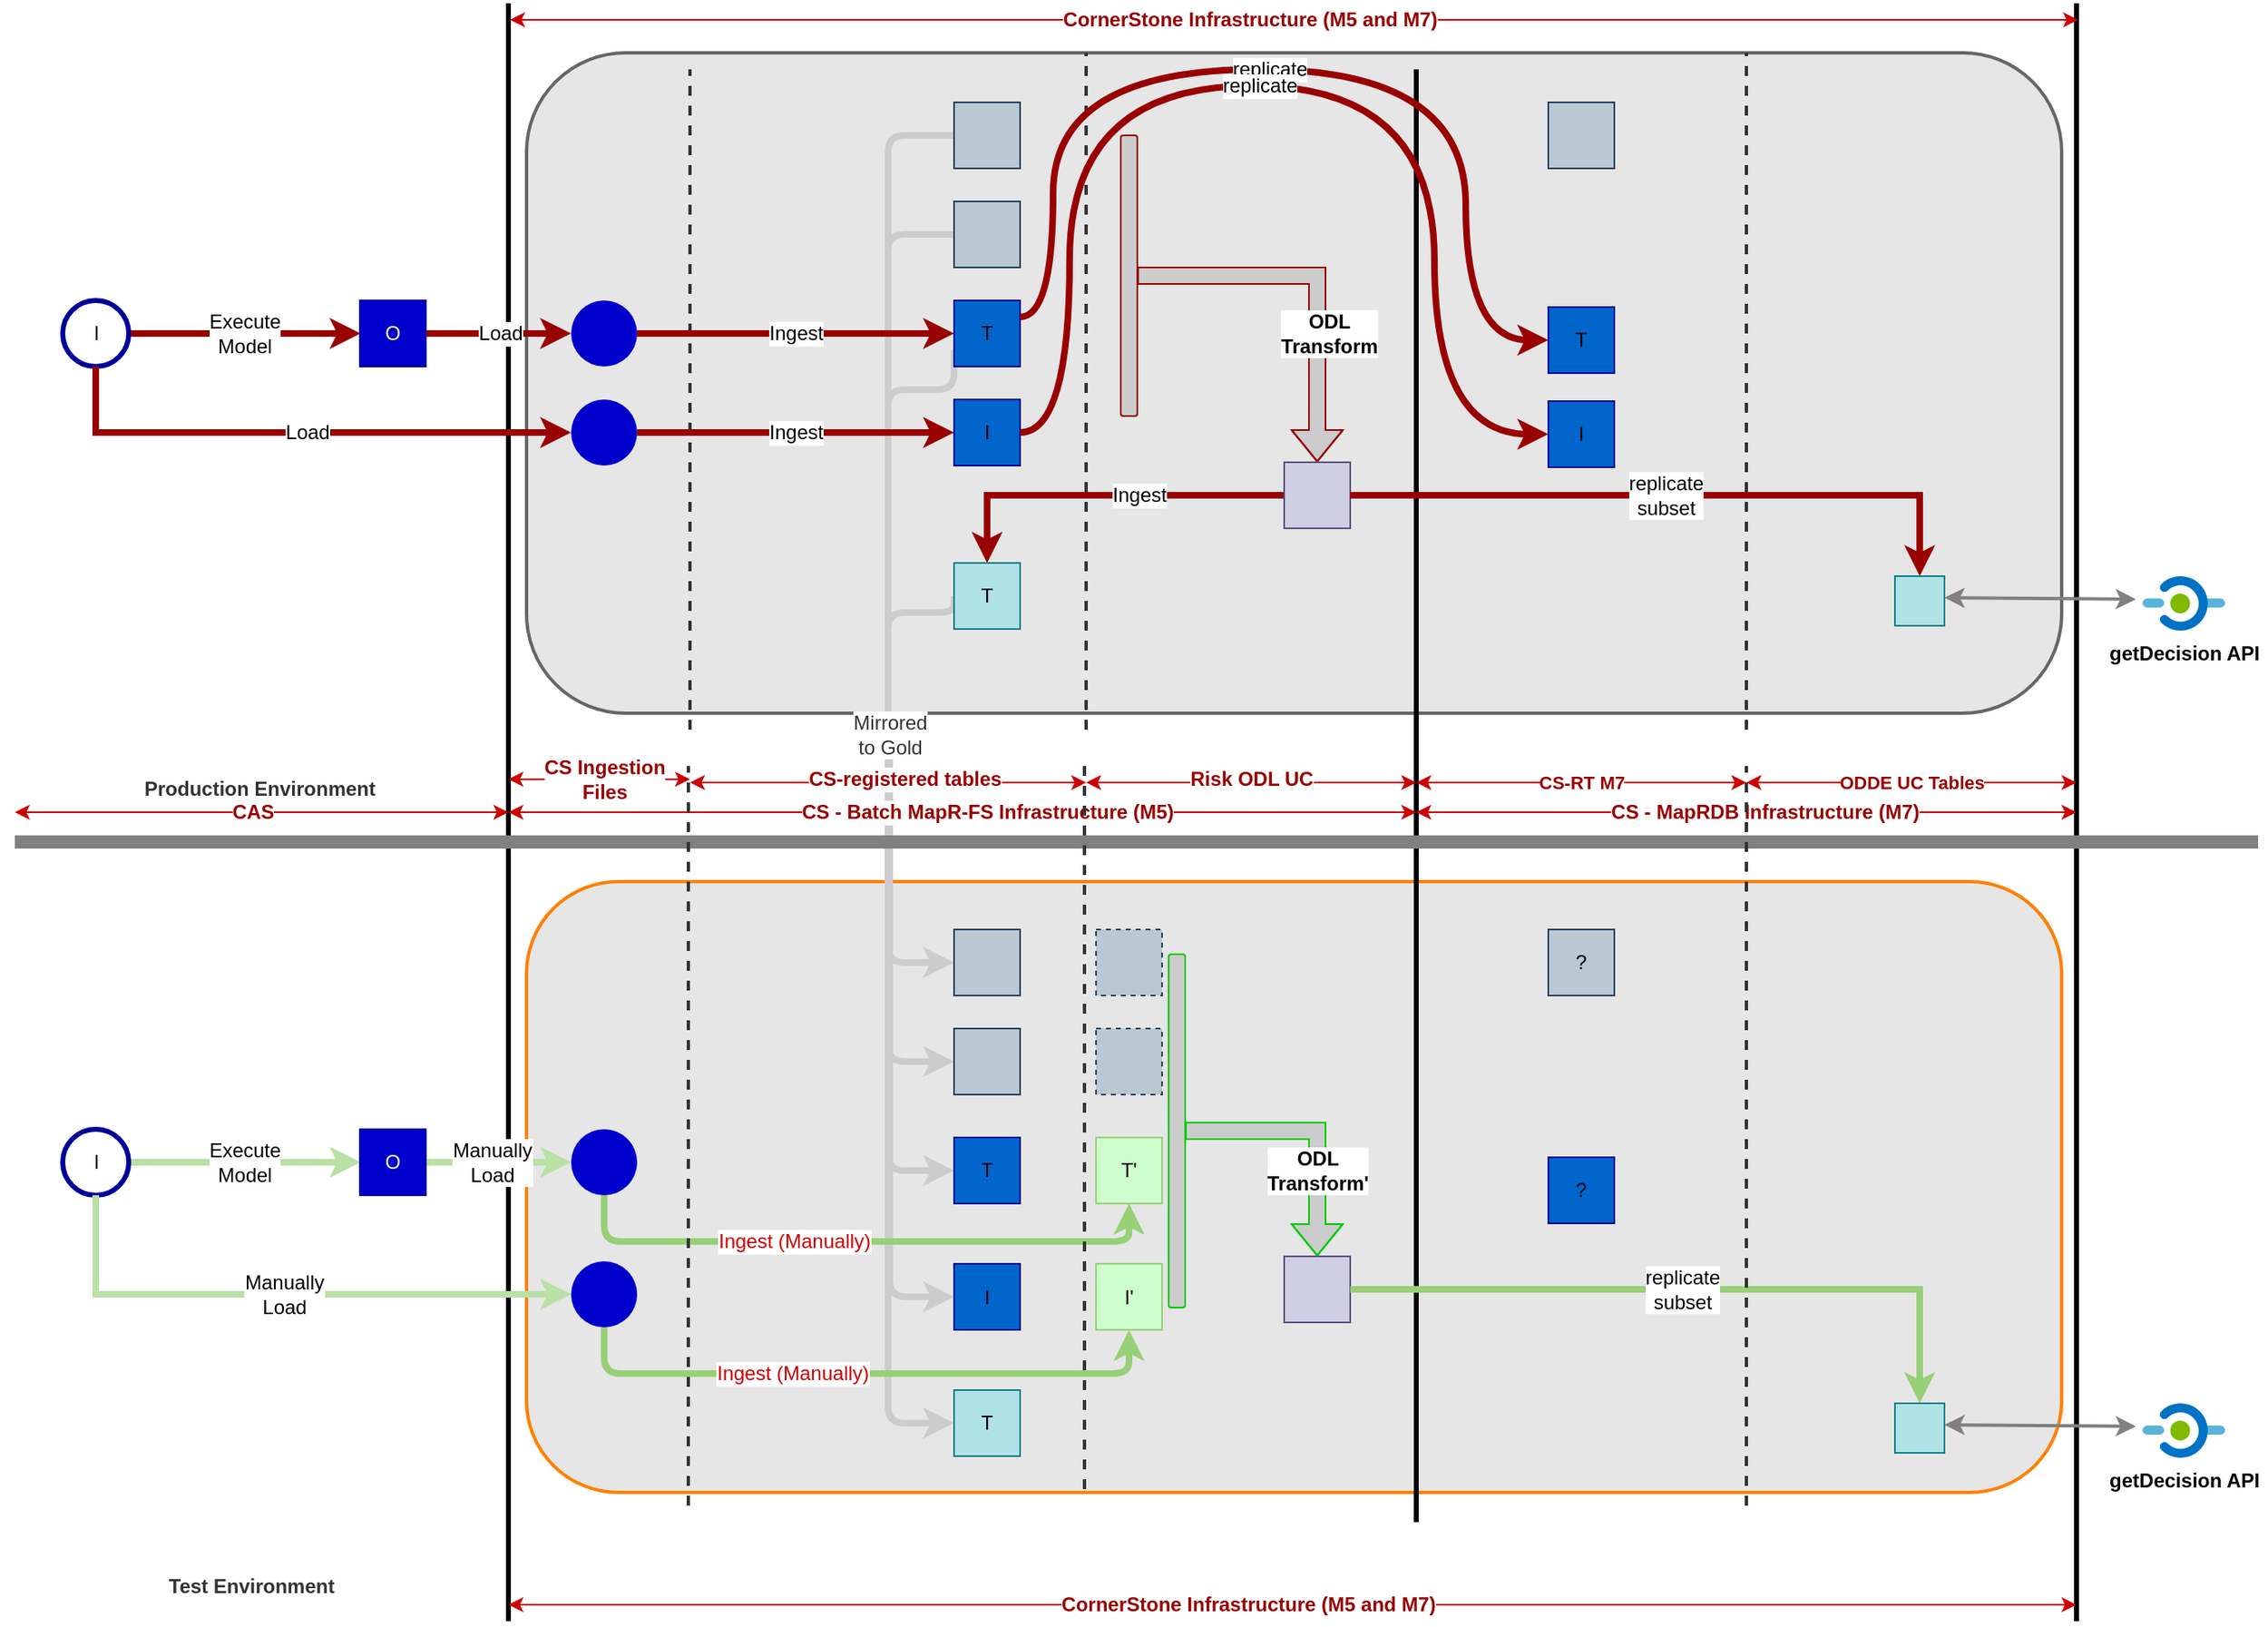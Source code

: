 <mxfile version="11.1.4" type="github"><diagram id="GnErqqCIOYH3qwhbl7jE" name="Page-1"><mxGraphModel dx="2996" dy="1037" grid="1" gridSize="10" guides="1" tooltips="1" connect="1" arrows="1" fold="1" page="1" pageScale="1" pageWidth="850" pageHeight="1100" math="0" shadow="0"><root><mxCell id="0"/><mxCell id="1" parent="0"/><mxCell id="z-_e-fj1xCO9qGCg15mX-2" value="" style="rounded=1;whiteSpace=wrap;html=1;strokeColor=#FF8000;fillColor=#E6E6E6;strokeWidth=2;" parent="1" vertex="1"><mxGeometry x="-370" y="552" width="930" height="370" as="geometry"/></mxCell><mxCell id="rby3mD03zE0lVNyEkPqc-22" value="" style="endArrow=classic;html=1;strokeColor=#CCCCCC;strokeWidth=4;fillColor=#B3B3B3;fontColor=#CC0000;exitX=0;exitY=0.75;exitDx=0;exitDy=0;entryX=0;entryY=0.5;entryDx=0;entryDy=0;edgeStyle=orthogonalEdgeStyle;" edge="1" parent="1" source="rby3mD03zE0lVNyEkPqc-1" target="rby3mD03zE0lVNyEkPqc-21"><mxGeometry width="50" height="50" relative="1" as="geometry"><mxPoint x="-101" y="389" as="sourcePoint"/><mxPoint x="-101" y="890" as="targetPoint"/><Array as="points"><mxPoint x="-150" y="290"/><mxPoint x="-150" y="804"/></Array></mxGeometry></mxCell><mxCell id="z-_e-fj1xCO9qGCg15mX-1" value="" style="rounded=1;whiteSpace=wrap;html=1;strokeColor=#666666;fillColor=#E6E6E6;strokeWidth=2;" parent="1" vertex="1"><mxGeometry x="-370" y="50" width="930" height="400" as="geometry"/></mxCell><mxCell id="EEnHrmOjwKLCJKoic4bD-129" value="" style="endArrow=classic;html=1;strokeColor=#CCCCCC;strokeWidth=4;fillColor=#B3B3B3;fontColor=#CC0000;exitX=0;exitY=0.5;exitDx=0;exitDy=0;entryX=0;entryY=0.5;entryDx=0;entryDy=0;edgeStyle=orthogonalEdgeStyle;" parent="1" source="EEnHrmOjwKLCJKoic4bD-14" target="EEnHrmOjwKLCJKoic4bD-103" edge="1"><mxGeometry width="50" height="50" relative="1" as="geometry"><mxPoint x="-101" y="264" as="sourcePoint"/><mxPoint x="-101" y="714" as="targetPoint"/><Array as="points"><mxPoint x="-151" y="389"/><mxPoint x="-151" y="880"/></Array></mxGeometry></mxCell><mxCell id="EEnHrmOjwKLCJKoic4bD-128" value="" style="endArrow=classic;html=1;strokeColor=#CCCCCC;strokeWidth=4;fillColor=#B3B3B3;fontColor=#CC0000;exitX=0;exitY=0.75;exitDx=0;exitDy=0;entryX=0;entryY=0.5;entryDx=0;entryDy=0;edgeStyle=orthogonalEdgeStyle;" parent="1" source="EEnHrmOjwKLCJKoic4bD-12" target="EEnHrmOjwKLCJKoic4bD-122" edge="1"><mxGeometry width="50" height="50" relative="1" as="geometry"><mxPoint x="-101" y="180" as="sourcePoint"/><mxPoint x="-101" y="640" as="targetPoint"/><Array as="points"><mxPoint x="-111" y="254"/><mxPoint x="-151" y="254"/><mxPoint x="-151" y="727"/></Array></mxGeometry></mxCell><mxCell id="EEnHrmOjwKLCJKoic4bD-125" value="" style="endArrow=classic;html=1;strokeColor=#CCCCCC;strokeWidth=4;fillColor=#B3B3B3;fontColor=#CC0000;exitX=0;exitY=0.5;exitDx=0;exitDy=0;entryX=0;entryY=0.5;entryDx=0;entryDy=0;edgeStyle=orthogonalEdgeStyle;" parent="1" source="EEnHrmOjwKLCJKoic4bD-47" target="EEnHrmOjwKLCJKoic4bD-115" edge="1"><mxGeometry width="50" height="50" relative="1" as="geometry"><mxPoint x="-221" y="390" as="sourcePoint"/><mxPoint x="-171" y="340" as="targetPoint"/><Array as="points"><mxPoint x="-151" y="160"/><mxPoint x="-151" y="661"/></Array></mxGeometry></mxCell><mxCell id="EEnHrmOjwKLCJKoic4bD-126" value="" style="endArrow=classic;html=1;strokeColor=#CCCCCC;strokeWidth=4;fillColor=#B3B3B3;fontColor=#CC0000;exitX=0;exitY=0.5;exitDx=0;exitDy=0;entryX=0;entryY=0.5;entryDx=0;entryDy=0;edgeStyle=orthogonalEdgeStyle;" parent="1" source="EEnHrmOjwKLCJKoic4bD-52" target="EEnHrmOjwKLCJKoic4bD-116" edge="1"><mxGeometry width="50" height="50" relative="1" as="geometry"><mxPoint x="-101" y="180" as="sourcePoint"/><mxPoint x="-101" y="640" as="targetPoint"/><Array as="points"><mxPoint x="-151" y="100"/><mxPoint x="-151" y="601"/></Array></mxGeometry></mxCell><mxCell id="EEnHrmOjwKLCJKoic4bD-130" value="&lt;span style=&quot;font-weight: normal&quot;&gt;Mirrored &lt;br&gt;to Gold&lt;/span&gt;" style="text;html=1;resizable=0;points=[];align=center;verticalAlign=middle;labelBackgroundColor=#ffffff;fontColor=#333333;fontStyle=1" parent="EEnHrmOjwKLCJKoic4bD-126" vertex="1" connectable="0"><mxGeometry x="0.356" y="2" relative="1" as="geometry"><mxPoint x="-1" y="9" as="offset"/></mxGeometry></mxCell><mxCell id="EEnHrmOjwKLCJKoic4bD-2" value="" style="endArrow=none;html=1;strokeWidth=3;" parent="1" edge="1"><mxGeometry width="50" height="50" relative="1" as="geometry"><mxPoint x="169" y="940" as="sourcePoint"/><mxPoint x="169" y="60" as="targetPoint"/></mxGeometry></mxCell><mxCell id="EEnHrmOjwKLCJKoic4bD-3" value="" style="endArrow=none;html=1;strokeWidth=3;" parent="1" edge="1"><mxGeometry width="50" height="50" relative="1" as="geometry"><mxPoint x="569" y="1000" as="sourcePoint"/><mxPoint x="569" y="20" as="targetPoint"/></mxGeometry></mxCell><mxCell id="EEnHrmOjwKLCJKoic4bD-5" value="" style="endArrow=none;html=1;strokeWidth=3;" parent="1" edge="1"><mxGeometry width="50" height="50" relative="1" as="geometry"><mxPoint x="-381" y="1000" as="sourcePoint"/><mxPoint x="-381" y="20" as="targetPoint"/></mxGeometry></mxCell><mxCell id="EEnHrmOjwKLCJKoic4bD-33" value="" style="edgeStyle=orthogonalEdgeStyle;curved=1;rounded=0;orthogonalLoop=1;jettySize=auto;html=1;strokeColor=#990000;strokeWidth=1;shape=flexArrow;exitX=1;exitY=0.5;exitDx=0;exitDy=0;fillColor=#CCCCCC;" parent="1" source="EEnHrmOjwKLCJKoic4bD-70" target="EEnHrmOjwKLCJKoic4bD-13" edge="1"><mxGeometry relative="1" as="geometry"><mxPoint x="-1" y="170" as="sourcePoint"/><mxPoint x="9" y="228" as="targetPoint"/></mxGeometry></mxCell><mxCell id="EEnHrmOjwKLCJKoic4bD-46" value="&lt;b&gt;ODL &lt;br&gt;Transform&lt;/b&gt;" style="text;html=1;resizable=0;points=[];align=center;verticalAlign=middle;labelBackgroundColor=#ffffff;" parent="EEnHrmOjwKLCJKoic4bD-33" vertex="1" connectable="0"><mxGeometry x="-0.3" y="-2" relative="1" as="geometry"><mxPoint x="38" y="33" as="offset"/></mxGeometry></mxCell><mxCell id="EEnHrmOjwKLCJKoic4bD-12" value="T" style="whiteSpace=wrap;html=1;aspect=fixed;strokeColor=#000099;fillColor=#0066CC;verticalAlign=middle;" parent="1" vertex="1"><mxGeometry x="-111" y="200" width="40" height="40" as="geometry"/></mxCell><mxCell id="EEnHrmOjwKLCJKoic4bD-36" value="" style="edgeStyle=orthogonalEdgeStyle;rounded=0;orthogonalLoop=1;jettySize=auto;html=1;strokeColor=#990000;strokeWidth=4;" parent="1" source="EEnHrmOjwKLCJKoic4bD-13" target="EEnHrmOjwKLCJKoic4bD-14" edge="1"><mxGeometry relative="1" as="geometry"><mxPoint x="-31" y="308" as="targetPoint"/></mxGeometry></mxCell><mxCell id="EEnHrmOjwKLCJKoic4bD-48" value="Ingest" style="text;html=1;resizable=0;points=[];align=center;verticalAlign=middle;labelBackgroundColor=#ffffff;" parent="EEnHrmOjwKLCJKoic4bD-36" vertex="1" connectable="0"><mxGeometry x="-0.392" y="13" relative="1" as="geometry"><mxPoint x="-21" y="-13" as="offset"/></mxGeometry></mxCell><mxCell id="EEnHrmOjwKLCJKoic4bD-13" value="" style="whiteSpace=wrap;html=1;aspect=fixed;strokeColor=#56517e;fillColor=#d0cee2;" parent="1" vertex="1"><mxGeometry x="89" y="298" width="40" height="40" as="geometry"/></mxCell><mxCell id="EEnHrmOjwKLCJKoic4bD-40" value="" style="rounded=0;orthogonalLoop=1;jettySize=auto;html=1;strokeColor=#990000;strokeWidth=4;edgeStyle=orthogonalEdgeStyle;exitX=1;exitY=0.5;exitDx=0;exitDy=0;" parent="1" source="EEnHrmOjwKLCJKoic4bD-13" target="EEnHrmOjwKLCJKoic4bD-39" edge="1"><mxGeometry relative="1" as="geometry"/></mxCell><mxCell id="EEnHrmOjwKLCJKoic4bD-44" value="replicate &lt;br&gt;subset" style="text;html=1;resizable=0;points=[];align=center;verticalAlign=middle;labelBackgroundColor=#ffffff;" parent="EEnHrmOjwKLCJKoic4bD-40" vertex="1" connectable="0"><mxGeometry x="-0.3" y="-1" relative="1" as="geometry"><mxPoint x="53" y="-1" as="offset"/></mxGeometry></mxCell><mxCell id="EEnHrmOjwKLCJKoic4bD-14" value="T" style="whiteSpace=wrap;html=1;aspect=fixed;fillColor=#b0e3e6;strokeColor=#0e8088;" parent="1" vertex="1"><mxGeometry x="-111" y="359" width="40" height="40" as="geometry"/></mxCell><mxCell id="EEnHrmOjwKLCJKoic4bD-93" value="" style="rounded=0;orthogonalLoop=1;jettySize=auto;html=1;strokeColor=#808080;strokeWidth=2;fontColor=#CC0000;entryX=-0.075;entryY=0.379;entryDx=0;entryDy=0;entryPerimeter=0;startArrow=classic;startFill=1;" parent="1" edge="1"><mxGeometry relative="1" as="geometry"><mxPoint x="489" y="380" as="sourcePoint"/><mxPoint x="605" y="381" as="targetPoint"/></mxGeometry></mxCell><mxCell id="EEnHrmOjwKLCJKoic4bD-39" value="" style="whiteSpace=wrap;html=1;aspect=fixed;fillColor=#b0e3e6;strokeColor=#0e8088;" parent="1" vertex="1"><mxGeometry x="459" y="367" width="30" height="30" as="geometry"/></mxCell><mxCell id="EEnHrmOjwKLCJKoic4bD-27" value="" style="rounded=0;orthogonalLoop=1;jettySize=auto;html=1;entryX=0;entryY=0.5;entryDx=0;entryDy=0;exitX=1;exitY=0.5;exitDx=0;exitDy=0;strokeColor=#990000;strokeWidth=4;verticalAlign=middle;" parent="1" source="EEnHrmOjwKLCJKoic4bD-15" edge="1"><mxGeometry relative="1" as="geometry"><mxPoint x="-470.5" y="220" as="targetPoint"/></mxGeometry></mxCell><mxCell id="EEnHrmOjwKLCJKoic4bD-51" value="Execute&lt;br&gt;Model" style="text;html=1;resizable=0;points=[];align=center;verticalAlign=middle;labelBackgroundColor=#ffffff;" parent="EEnHrmOjwKLCJKoic4bD-27" vertex="1" connectable="0"><mxGeometry x="-0.003" relative="1" as="geometry"><mxPoint y="0.002" as="offset"/></mxGeometry></mxCell><mxCell id="EEnHrmOjwKLCJKoic4bD-15" value="I" style="shape=ellipse;fillColor=none;strokeColor=#000099;html=1;verticalAlign=middle;strokeWidth=3;" parent="1" vertex="1"><mxGeometry x="-651" y="200" width="40" height="40" as="geometry"/></mxCell><mxCell id="EEnHrmOjwKLCJKoic4bD-16" value="" style="shape=ellipse;fillColor=#0000CC;strokeColor=none;html=1;verticalAlign=middle;" parent="1" vertex="1"><mxGeometry x="-343" y="200" width="40" height="40" as="geometry"/></mxCell><mxCell id="EEnHrmOjwKLCJKoic4bD-23" value="" style="endArrow=none;html=1;strokeWidth=8;strokeColor=#808080;fontStyle=1" parent="1" edge="1"><mxGeometry width="50" height="50" relative="1" as="geometry"><mxPoint x="679" y="528" as="sourcePoint"/><mxPoint x="-680" y="528" as="targetPoint"/></mxGeometry></mxCell><mxCell id="EEnHrmOjwKLCJKoic4bD-30" value="" style="rounded=0;orthogonalLoop=1;jettySize=auto;html=1;entryX=0;entryY=0.5;entryDx=0;entryDy=0;exitX=1;exitY=0.5;exitDx=0;exitDy=0;strokeColor=#990000;strokeWidth=4;verticalAlign=middle;fillColor=#0000CC;" parent="1" target="EEnHrmOjwKLCJKoic4bD-16" edge="1"><mxGeometry relative="1" as="geometry"><mxPoint x="-430.5" y="220" as="sourcePoint"/><mxPoint x="-401" y="204" as="targetPoint"/></mxGeometry></mxCell><mxCell id="EEnHrmOjwKLCJKoic4bD-50" value="Load" style="text;html=1;resizable=0;points=[];align=center;verticalAlign=middle;labelBackgroundColor=#ffffff;fillColor=#0000CC;" parent="EEnHrmOjwKLCJKoic4bD-30" vertex="1" connectable="0"><mxGeometry x="0.029" y="-1" relative="1" as="geometry"><mxPoint x="-1" y="-1" as="offset"/></mxGeometry></mxCell><mxCell id="EEnHrmOjwKLCJKoic4bD-47" value="" style="whiteSpace=wrap;html=1;aspect=fixed;strokeColor=#23445d;fillColor=#bac8d3;" parent="1" vertex="1"><mxGeometry x="-111" y="140" width="40" height="40" as="geometry"/></mxCell><mxCell id="EEnHrmOjwKLCJKoic4bD-52" value="" style="whiteSpace=wrap;html=1;aspect=fixed;strokeColor=#23445d;fillColor=#bac8d3;" parent="1" vertex="1"><mxGeometry x="-111" y="80" width="40" height="40" as="geometry"/></mxCell><mxCell id="EEnHrmOjwKLCJKoic4bD-55" value="" style="endArrow=none;dashed=1;html=1;strokeColor=#333333;strokeWidth=2;" parent="1" edge="1"><mxGeometry width="50" height="50" relative="1" as="geometry"><mxPoint x="-31" y="460" as="sourcePoint"/><mxPoint x="-31" y="50" as="targetPoint"/></mxGeometry></mxCell><mxCell id="EEnHrmOjwKLCJKoic4bD-56" value="" style="endArrow=none;dashed=1;html=1;strokeColor=#333333;strokeWidth=2;" parent="1" edge="1"><mxGeometry width="50" height="50" relative="1" as="geometry"><mxPoint x="369" y="460" as="sourcePoint"/><mxPoint x="369" y="50" as="targetPoint"/></mxGeometry></mxCell><mxCell id="EEnHrmOjwKLCJKoic4bD-57" value="" style="endArrow=none;dashed=1;html=1;strokeColor=#333333;strokeWidth=2;" parent="1" edge="1"><mxGeometry width="50" height="50" relative="1" as="geometry"><mxPoint x="-271" y="460" as="sourcePoint"/><mxPoint x="-271" y="60" as="targetPoint"/><Array as="points"/></mxGeometry></mxCell><mxCell id="EEnHrmOjwKLCJKoic4bD-58" value="" style="endArrow=classic;startArrow=classic;html=1;strokeColor=#CC0000;strokeWidth=1;fontColor=#990000;fontStyle=1" parent="1" edge="1"><mxGeometry width="50" height="50" relative="1" as="geometry"><mxPoint x="-680" y="510" as="sourcePoint"/><mxPoint x="-381" y="510" as="targetPoint"/></mxGeometry></mxCell><mxCell id="EEnHrmOjwKLCJKoic4bD-59" value="&lt;font&gt;CAS&lt;/font&gt;" style="text;html=1;resizable=0;points=[];align=center;verticalAlign=middle;labelBackgroundColor=#ffffff;fontColor=#990000;fontStyle=1" parent="EEnHrmOjwKLCJKoic4bD-58" vertex="1" connectable="0"><mxGeometry x="-0.208" y="1" relative="1" as="geometry"><mxPoint x="25" y="1" as="offset"/></mxGeometry></mxCell><mxCell id="EEnHrmOjwKLCJKoic4bD-61" value="" style="endArrow=classic;startArrow=classic;html=1;strokeColor=#CC0000;strokeWidth=1;fontColor=#990000;fontStyle=1" parent="1" edge="1"><mxGeometry width="50" height="50" relative="1" as="geometry"><mxPoint x="-381" y="510" as="sourcePoint"/><mxPoint x="169" y="510" as="targetPoint"/></mxGeometry></mxCell><mxCell id="EEnHrmOjwKLCJKoic4bD-62" value="&lt;font&gt;CS - Batch MapR-FS Infrastructure (M5)&lt;/font&gt;" style="text;html=1;resizable=0;points=[];align=center;verticalAlign=middle;labelBackgroundColor=#ffffff;fontColor=#990000;fontStyle=1" parent="EEnHrmOjwKLCJKoic4bD-61" vertex="1" connectable="0"><mxGeometry x="-0.208" y="1" relative="1" as="geometry"><mxPoint x="72" y="1" as="offset"/></mxGeometry></mxCell><mxCell id="EEnHrmOjwKLCJKoic4bD-67" value="" style="endArrow=classic;startArrow=classic;html=1;strokeColor=#CC0000;strokeWidth=1;fontColor=#990000;fontStyle=1" parent="1" edge="1"><mxGeometry width="50" height="50" relative="1" as="geometry"><mxPoint x="169" y="510" as="sourcePoint"/><mxPoint x="569" y="510" as="targetPoint"/></mxGeometry></mxCell><mxCell id="EEnHrmOjwKLCJKoic4bD-68" value="&lt;font&gt;CS - MapRDB Infrastructure (M7)&lt;/font&gt;" style="text;html=1;resizable=0;points=[];align=center;verticalAlign=middle;labelBackgroundColor=#ffffff;fontColor=#990000;fontStyle=1" parent="EEnHrmOjwKLCJKoic4bD-67" vertex="1" connectable="0"><mxGeometry x="-0.208" y="1" relative="1" as="geometry"><mxPoint x="52" y="1" as="offset"/></mxGeometry></mxCell><mxCell id="EEnHrmOjwKLCJKoic4bD-73" value="" style="endArrow=classic;startArrow=classic;html=1;strokeColor=#CC0000;strokeWidth=1;fontColor=#990000;fontStyle=1" parent="1" edge="1"><mxGeometry width="50" height="50" relative="1" as="geometry"><mxPoint x="-271" y="492" as="sourcePoint"/><mxPoint x="-31" y="492" as="targetPoint"/></mxGeometry></mxCell><mxCell id="EEnHrmOjwKLCJKoic4bD-74" value="CS-registered tables" style="text;html=1;resizable=0;points=[];align=center;verticalAlign=middle;labelBackgroundColor=#ffffff;fontColor=#990000;fontStyle=1" parent="EEnHrmOjwKLCJKoic4bD-73" vertex="1" connectable="0"><mxGeometry x="-0.208" y="1" relative="1" as="geometry"><mxPoint x="35" y="-1" as="offset"/></mxGeometry></mxCell><mxCell id="EEnHrmOjwKLCJKoic4bD-75" value="" style="endArrow=classic;startArrow=classic;html=1;strokeColor=#CC0000;strokeWidth=1;fontColor=#990000;fontStyle=1" parent="1" edge="1"><mxGeometry width="50" height="50" relative="1" as="geometry"><mxPoint x="-31" y="492" as="sourcePoint"/><mxPoint x="169" y="492" as="targetPoint"/></mxGeometry></mxCell><mxCell id="EEnHrmOjwKLCJKoic4bD-76" value="Risk ODL UC" style="text;html=1;resizable=0;points=[];align=center;verticalAlign=middle;labelBackgroundColor=#ffffff;fontColor=#990000;fontStyle=1" parent="EEnHrmOjwKLCJKoic4bD-75" vertex="1" connectable="0"><mxGeometry x="-0.208" y="1" relative="1" as="geometry"><mxPoint x="21" y="-1" as="offset"/></mxGeometry></mxCell><mxCell id="EEnHrmOjwKLCJKoic4bD-77" value="CS-RT M7" style="endArrow=classic;startArrow=classic;html=1;strokeColor=#CC0000;strokeWidth=1;fontColor=#990000;fontStyle=1" parent="1" edge="1"><mxGeometry width="50" height="50" relative="1" as="geometry"><mxPoint x="169" y="492" as="sourcePoint"/><mxPoint x="369" y="492" as="targetPoint"/></mxGeometry></mxCell><mxCell id="EEnHrmOjwKLCJKoic4bD-79" value="" style="whiteSpace=wrap;html=1;aspect=fixed;strokeColor=#23445d;fillColor=#bac8d3;" parent="1" vertex="1"><mxGeometry x="249" y="80" width="40" height="40" as="geometry"/></mxCell><mxCell id="EEnHrmOjwKLCJKoic4bD-81" value="T" style="whiteSpace=wrap;html=1;aspect=fixed;strokeColor=#000099;fillColor=#0066CC;" parent="1" vertex="1"><mxGeometry x="249" y="204" width="40" height="40" as="geometry"/></mxCell><mxCell id="EEnHrmOjwKLCJKoic4bD-82" value="" style="edgeStyle=orthogonalEdgeStyle;curved=1;rounded=0;orthogonalLoop=1;jettySize=auto;html=1;strokeColor=#990000;strokeWidth=4;entryX=0;entryY=0.5;entryDx=0;entryDy=0;exitX=1;exitY=0.25;exitDx=0;exitDy=0;" parent="1" source="EEnHrmOjwKLCJKoic4bD-12" target="EEnHrmOjwKLCJKoic4bD-81" edge="1"><mxGeometry relative="1" as="geometry"><mxPoint x="-81" y="218" as="sourcePoint"/><mxPoint x="259" y="367" as="targetPoint"/><Array as="points"><mxPoint x="-51" y="210"/><mxPoint x="-51" y="60"/><mxPoint x="199" y="60"/><mxPoint x="199" y="224"/></Array></mxGeometry></mxCell><mxCell id="EEnHrmOjwKLCJKoic4bD-83" value="replicate" style="text;html=1;resizable=0;points=[];align=center;verticalAlign=middle;labelBackgroundColor=#ffffff;" parent="EEnHrmOjwKLCJKoic4bD-82" vertex="1" connectable="0"><mxGeometry x="0.011" y="3" relative="1" as="geometry"><mxPoint x="-20" y="3" as="offset"/></mxGeometry></mxCell><mxCell id="EEnHrmOjwKLCJKoic4bD-84" value="ODDE UC Tables" style="endArrow=classic;startArrow=classic;html=1;strokeColor=#CC0000;strokeWidth=1;fontColor=#990000;fontStyle=1" parent="1" edge="1"><mxGeometry width="50" height="50" relative="1" as="geometry"><mxPoint x="369" y="492" as="sourcePoint"/><mxPoint x="569" y="492" as="targetPoint"/></mxGeometry></mxCell><mxCell id="EEnHrmOjwKLCJKoic4bD-89" value="&lt;b&gt;getDecision API&lt;/b&gt;" style="aspect=fixed;html=1;perimeter=none;align=center;shadow=0;dashed=0;image;fontSize=12;image=img/lib/mscae/HybridConnectionEndpoint.svg;strokeColor=#CC0000;strokeWidth=1;fillColor=#808080;gradientColor=none;" parent="1" vertex="1"><mxGeometry x="609" y="367" width="50" height="33" as="geometry"/></mxCell><mxCell id="EEnHrmOjwKLCJKoic4bD-94" value="" style="rounded=1;whiteSpace=wrap;html=1;strokeColor=#00CC00;fillColor=#CCCCCC;strokeWidth=1;" parent="1" vertex="1"><mxGeometry x="19" y="596" width="10" height="214" as="geometry"/></mxCell><mxCell id="EEnHrmOjwKLCJKoic4bD-95" value="" style="edgeStyle=orthogonalEdgeStyle;curved=1;rounded=0;orthogonalLoop=1;jettySize=auto;html=1;strokeColor=#00CC00;strokeWidth=1;shape=flexArrow;exitX=1;exitY=0.5;exitDx=0;exitDy=0;fillColor=#CCCCCC;" parent="1" source="EEnHrmOjwKLCJKoic4bD-94" target="EEnHrmOjwKLCJKoic4bD-100" edge="1"><mxGeometry relative="1" as="geometry"><mxPoint x="-1" y="671" as="sourcePoint"/><mxPoint x="9" y="729" as="targetPoint"/><Array as="points"><mxPoint x="109" y="703"/></Array></mxGeometry></mxCell><mxCell id="EEnHrmOjwKLCJKoic4bD-96" value="&lt;b&gt;ODL &lt;br&gt;Transform'&lt;/b&gt;" style="text;html=1;resizable=0;points=[];align=center;verticalAlign=middle;labelBackgroundColor=#ffffff;" parent="EEnHrmOjwKLCJKoic4bD-95" vertex="1" connectable="0"><mxGeometry x="-0.3" y="-2" relative="1" as="geometry"><mxPoint x="25" y="22" as="offset"/></mxGeometry></mxCell><mxCell id="EEnHrmOjwKLCJKoic4bD-97" value="T'" style="whiteSpace=wrap;html=1;aspect=fixed;strokeColor=#97D077;fillColor=#CCFFCC;verticalAlign=middle;" parent="1" vertex="1"><mxGeometry x="-25" y="707" width="40" height="40" as="geometry"/></mxCell><mxCell id="EEnHrmOjwKLCJKoic4bD-100" value="" style="whiteSpace=wrap;html=1;aspect=fixed;strokeColor=#56517e;fillColor=#d0cee2;" parent="1" vertex="1"><mxGeometry x="89" y="779" width="40" height="40" as="geometry"/></mxCell><mxCell id="EEnHrmOjwKLCJKoic4bD-101" value="" style="rounded=0;orthogonalLoop=1;jettySize=auto;html=1;strokeColor=#97D077;strokeWidth=4;edgeStyle=orthogonalEdgeStyle;exitX=1;exitY=0.5;exitDx=0;exitDy=0;" parent="1" source="EEnHrmOjwKLCJKoic4bD-100" target="EEnHrmOjwKLCJKoic4bD-105" edge="1"><mxGeometry relative="1" as="geometry"/></mxCell><mxCell id="EEnHrmOjwKLCJKoic4bD-102" value="replicate &lt;br&gt;subset" style="text;html=1;resizable=0;points=[];align=center;verticalAlign=middle;labelBackgroundColor=#ffffff;" parent="EEnHrmOjwKLCJKoic4bD-101" vertex="1" connectable="0"><mxGeometry x="-0.3" y="-1" relative="1" as="geometry"><mxPoint x="56" y="-1" as="offset"/></mxGeometry></mxCell><mxCell id="EEnHrmOjwKLCJKoic4bD-103" value="T" style="whiteSpace=wrap;html=1;aspect=fixed;fillColor=#b0e3e6;strokeColor=#0e8088;" parent="1" vertex="1"><mxGeometry x="-111" y="860" width="40" height="40" as="geometry"/></mxCell><mxCell id="EEnHrmOjwKLCJKoic4bD-104" value="" style="rounded=0;orthogonalLoop=1;jettySize=auto;html=1;strokeColor=#808080;strokeWidth=2;fontColor=#CC0000;entryX=-0.075;entryY=0.379;entryDx=0;entryDy=0;entryPerimeter=0;startArrow=classic;startFill=1;" parent="1" edge="1"><mxGeometry relative="1" as="geometry"><mxPoint x="489" y="881" as="sourcePoint"/><mxPoint x="605" y="882" as="targetPoint"/></mxGeometry></mxCell><mxCell id="EEnHrmOjwKLCJKoic4bD-105" value="" style="whiteSpace=wrap;html=1;aspect=fixed;fillColor=#b0e3e6;strokeColor=#0e8088;" parent="1" vertex="1"><mxGeometry x="459" y="868" width="30" height="30" as="geometry"/></mxCell><mxCell id="EEnHrmOjwKLCJKoic4bD-106" value="" style="rounded=0;orthogonalLoop=1;jettySize=auto;html=1;entryX=0;entryY=0.5;entryDx=0;entryDy=0;exitX=1;exitY=0.5;exitDx=0;exitDy=0;strokeColor=#B9E0A5;strokeWidth=4;verticalAlign=middle;" parent="1" source="EEnHrmOjwKLCJKoic4bD-108" edge="1"><mxGeometry relative="1" as="geometry"><mxPoint x="-470.5" y="722" as="targetPoint"/></mxGeometry></mxCell><mxCell id="EEnHrmOjwKLCJKoic4bD-107" value="Execute&lt;br&gt;Model" style="text;html=1;resizable=0;points=[];align=center;verticalAlign=middle;labelBackgroundColor=#ffffff;" parent="EEnHrmOjwKLCJKoic4bD-106" vertex="1" connectable="0"><mxGeometry x="-0.003" relative="1" as="geometry"><mxPoint y="0.002" as="offset"/></mxGeometry></mxCell><mxCell id="EEnHrmOjwKLCJKoic4bD-108" value="I" style="shape=ellipse;fillColor=none;strokeColor=#000099;html=1;verticalAlign=middle;strokeWidth=3;" parent="1" vertex="1"><mxGeometry x="-651" y="702" width="40" height="40" as="geometry"/></mxCell><mxCell id="EEnHrmOjwKLCJKoic4bD-109" value="" style="shape=ellipse;fillColor=#0000CC;strokeColor=none;html=1;verticalAlign=middle;" parent="1" vertex="1"><mxGeometry x="-343" y="702" width="40" height="40" as="geometry"/></mxCell><mxCell id="EEnHrmOjwKLCJKoic4bD-111" value="" style="rounded=0;orthogonalLoop=1;jettySize=auto;html=1;entryX=0;entryY=0.5;entryDx=0;entryDy=0;exitX=1;exitY=0.5;exitDx=0;exitDy=0;strokeColor=#B9E0A5;strokeWidth=4;verticalAlign=middle;fillColor=#0000CC;" parent="1" target="EEnHrmOjwKLCJKoic4bD-109" edge="1"><mxGeometry relative="1" as="geometry"><mxPoint x="-430.5" y="722" as="sourcePoint"/><mxPoint x="-401" y="706" as="targetPoint"/></mxGeometry></mxCell><mxCell id="EEnHrmOjwKLCJKoic4bD-112" value="Manually&lt;br&gt;Load" style="text;html=1;resizable=0;points=[];align=center;verticalAlign=middle;labelBackgroundColor=#ffffff;fillColor=#0000CC;" parent="EEnHrmOjwKLCJKoic4bD-111" vertex="1" connectable="0"><mxGeometry x="0.029" y="-1" relative="1" as="geometry"><mxPoint x="-5.5" y="-1" as="offset"/></mxGeometry></mxCell><mxCell id="EEnHrmOjwKLCJKoic4bD-115" value="" style="whiteSpace=wrap;html=1;aspect=fixed;strokeColor=#23445d;fillColor=#bac8d3;" parent="1" vertex="1"><mxGeometry x="-111" y="641" width="40" height="40" as="geometry"/></mxCell><mxCell id="EEnHrmOjwKLCJKoic4bD-116" value="" style="whiteSpace=wrap;html=1;aspect=fixed;strokeColor=#23445d;fillColor=#bac8d3;" parent="1" vertex="1"><mxGeometry x="-111" y="581" width="40" height="40" as="geometry"/></mxCell><mxCell id="EEnHrmOjwKLCJKoic4bD-117" value="?" style="whiteSpace=wrap;html=1;aspect=fixed;strokeColor=#23445d;fillColor=#bac8d3;" parent="1" vertex="1"><mxGeometry x="249" y="581" width="40" height="40" as="geometry"/></mxCell><mxCell id="EEnHrmOjwKLCJKoic4bD-118" value="?" style="whiteSpace=wrap;html=1;aspect=fixed;strokeColor=#000099;fillColor=#0066CC;" parent="1" vertex="1"><mxGeometry x="249" y="719" width="40" height="40" as="geometry"/></mxCell><mxCell id="EEnHrmOjwKLCJKoic4bD-121" value="&lt;b&gt;getDecision API&lt;/b&gt;" style="aspect=fixed;html=1;perimeter=none;align=center;shadow=0;dashed=0;image;fontSize=12;image=img/lib/mscae/HybridConnectionEndpoint.svg;strokeColor=#CC0000;strokeWidth=1;fillColor=#808080;gradientColor=none;" parent="1" vertex="1"><mxGeometry x="609" y="868" width="50" height="33" as="geometry"/></mxCell><mxCell id="EEnHrmOjwKLCJKoic4bD-122" value="T" style="whiteSpace=wrap;html=1;aspect=fixed;strokeColor=#000099;fillColor=#0066CC;verticalAlign=middle;" parent="1" vertex="1"><mxGeometry x="-111" y="707" width="40" height="40" as="geometry"/></mxCell><mxCell id="EEnHrmOjwKLCJKoic4bD-123" value="" style="endArrow=classic;html=1;strokeColor=#97D077;strokeWidth=4;fillColor=#B3B3B3;fontColor=#CC0000;exitX=0.5;exitY=1;exitDx=0;exitDy=0;entryX=0.5;entryY=1;entryDx=0;entryDy=0;edgeStyle=orthogonalEdgeStyle;" parent="1" source="EEnHrmOjwKLCJKoic4bD-109" target="EEnHrmOjwKLCJKoic4bD-97" edge="1"><mxGeometry width="50" height="50" relative="1" as="geometry"><mxPoint x="-241" y="831" as="sourcePoint"/><mxPoint x="-191" y="781" as="targetPoint"/><Array as="points"><mxPoint x="-323" y="770"/><mxPoint x="-5" y="770"/></Array></mxGeometry></mxCell><mxCell id="EEnHrmOjwKLCJKoic4bD-124" value="Ingest (Manually)" style="text;html=1;resizable=0;points=[];align=center;verticalAlign=middle;labelBackgroundColor=#ffffff;fontColor=#CC0000;" parent="EEnHrmOjwKLCJKoic4bD-123" vertex="1" connectable="0"><mxGeometry x="-0.176" y="1" relative="1" as="geometry"><mxPoint x="-9" y="1" as="offset"/></mxGeometry></mxCell><mxCell id="EEnHrmOjwKLCJKoic4bD-31" value="" style="rounded=0;orthogonalLoop=1;jettySize=auto;html=1;exitX=1;exitY=0.5;exitDx=0;exitDy=0;strokeColor=#990000;strokeWidth=4;edgeStyle=orthogonalEdgeStyle;curved=1;verticalAlign=middle;" parent="1" source="EEnHrmOjwKLCJKoic4bD-16" target="EEnHrmOjwKLCJKoic4bD-12" edge="1"><mxGeometry relative="1" as="geometry"><mxPoint x="-420" y="204" as="sourcePoint"/><mxPoint x="-240" y="204" as="targetPoint"/></mxGeometry></mxCell><mxCell id="EEnHrmOjwKLCJKoic4bD-49" value="Ingest" style="text;html=1;resizable=0;points=[];align=center;verticalAlign=middle;labelBackgroundColor=#ffffff;" parent="EEnHrmOjwKLCJKoic4bD-31" vertex="1" connectable="0"><mxGeometry x="-0.074" y="1" relative="1" as="geometry"><mxPoint x="7" y="1" as="offset"/></mxGeometry></mxCell><mxCell id="EEnHrmOjwKLCJKoic4bD-135" value="" style="shape=image;html=1;verticalAlign=top;verticalLabelPosition=bottom;labelBackgroundColor=#ffffff;imageAspect=0;aspect=fixed;image=https://cdn0.iconfinder.com/data/icons/IS_credit-cards-full_final/128/american_express_gold.png;strokeColor=#97D077;strokeWidth=1;fillColor=#CCFFCC;gradientColor=none;fontColor=#CC0000;" parent="1" vertex="1"><mxGeometry x="452" y="518.5" width="68" height="68" as="geometry"/></mxCell><mxCell id="EEnHrmOjwKLCJKoic4bD-136" value="" style="endArrow=none;dashed=1;html=1;strokeColor=#333333;strokeWidth=2;" parent="1" edge="1"><mxGeometry width="50" height="50" relative="1" as="geometry"><mxPoint x="369" y="930" as="sourcePoint"/><mxPoint x="369" y="482" as="targetPoint"/></mxGeometry></mxCell><mxCell id="EEnHrmOjwKLCJKoic4bD-138" value="" style="endArrow=none;dashed=1;html=1;strokeColor=#333333;strokeWidth=2;" parent="1" edge="1"><mxGeometry width="50" height="50" relative="1" as="geometry"><mxPoint x="-32" y="920" as="sourcePoint"/><mxPoint x="-32" y="482" as="targetPoint"/></mxGeometry></mxCell><mxCell id="EEnHrmOjwKLCJKoic4bD-140" value="" style="endArrow=classic;startArrow=classic;html=1;strokeColor=#CC0000;strokeWidth=1;fontColor=#990000;fontStyle=1" parent="1" edge="1"><mxGeometry width="50" height="50" relative="1" as="geometry"><mxPoint x="-381" y="490" as="sourcePoint"/><mxPoint x="-271" y="490" as="targetPoint"/></mxGeometry></mxCell><mxCell id="EEnHrmOjwKLCJKoic4bD-141" value="CS Ingestion&lt;br&gt;Files" style="text;html=1;resizable=0;points=[];align=center;verticalAlign=middle;labelBackgroundColor=#ffffff;fontColor=#990000;fillColor=#0000CC;fontStyle=1" parent="EEnHrmOjwKLCJKoic4bD-140" vertex="1" connectable="0"><mxGeometry x="-0.208" y="1" relative="1" as="geometry"><mxPoint x="14" y="1" as="offset"/></mxGeometry></mxCell><mxCell id="EEnHrmOjwKLCJKoic4bD-144" value="O" style="whiteSpace=wrap;html=1;aspect=fixed;strokeColor=#000099;fillColor=#0000CC;verticalAlign=middle;fontColor=#FFFFFF;" parent="1" vertex="1"><mxGeometry x="-471" y="200" width="40" height="40" as="geometry"/></mxCell><mxCell id="EEnHrmOjwKLCJKoic4bD-145" value="O" style="whiteSpace=wrap;html=1;aspect=fixed;strokeColor=#000099;fillColor=#0000CC;verticalAlign=middle;fontColor=#FFFFFF;" parent="1" vertex="1"><mxGeometry x="-471" y="702" width="40" height="40" as="geometry"/></mxCell><mxCell id="EEnHrmOjwKLCJKoic4bD-147" value="" style="endArrow=none;dashed=1;html=1;strokeColor=#333333;strokeWidth=2;" parent="1" edge="1"><mxGeometry width="50" height="50" relative="1" as="geometry"><mxPoint x="-272" y="930" as="sourcePoint"/><mxPoint x="-271.962" y="482" as="targetPoint"/><Array as="points"/></mxGeometry></mxCell><mxCell id="EEnHrmOjwKLCJKoic4bD-151" value="&lt;b&gt;Test Environment&lt;/b&gt;" style="shape=image;html=1;verticalAlign=top;verticalLabelPosition=bottom;labelBackgroundColor=#ffffff;imageAspect=0;aspect=fixed;image=https://cdn4.iconfinder.com/data/icons/modern-education-and-knowledge-power-1/512/490_tube_test_lab_medical-128.png;strokeColor=#00CC00;strokeWidth=3;fillColor=#CCCCCC;gradientColor=none;fontColor=#333333;" parent="1" vertex="1"><mxGeometry x="-560" y="920" width="45" height="45" as="geometry"/></mxCell><mxCell id="EEnHrmOjwKLCJKoic4bD-152" value="Production Environment" style="shape=image;html=1;verticalAlign=top;verticalLabelPosition=bottom;labelBackgroundColor=#ffffff;imageAspect=0;aspect=fixed;image=https://cdn4.iconfinder.com/data/icons/city-elements-colored-lineal-style/512/buildingfactoryproductionurban-128.png;strokeColor=#00CC00;strokeWidth=3;fillColor=#CCCCCC;gradientColor=none;fontColor=#333333;fontStyle=1" parent="1" vertex="1"><mxGeometry x="-551" y="444" width="38" height="38" as="geometry"/></mxCell><mxCell id="EEnHrmOjwKLCJKoic4bD-153" value="" style="shape=image;html=1;verticalAlign=top;verticalLabelPosition=bottom;labelBackgroundColor=#ffffff;imageAspect=0;aspect=fixed;image=https://cdn4.iconfinder.com/data/icons/modern-education-and-knowledge-power-1/512/490_tube_test_lab_medical-128.png;strokeColor=#00CC00;strokeWidth=3;fillColor=#CCCCCC;gradientColor=none;fontColor=#333333;fontStyle=1" parent="1" vertex="1"><mxGeometry x="609" y="536" width="45" height="45" as="geometry"/></mxCell><mxCell id="EEnHrmOjwKLCJKoic4bD-154" value="" style="shape=image;html=1;verticalAlign=top;verticalLabelPosition=bottom;labelBackgroundColor=#ffffff;imageAspect=0;aspect=fixed;image=https://cdn4.iconfinder.com/data/icons/city-elements-colored-lineal-style/512/buildingfactoryproductionurban-128.png;strokeColor=#00CC00;strokeWidth=3;fillColor=#CCCCCC;gradientColor=none;fontColor=#333333;fontStyle=1" parent="1" vertex="1"><mxGeometry x="612.5" y="479" width="38" height="38" as="geometry"/></mxCell><mxCell id="EEnHrmOjwKLCJKoic4bD-155" value="" style="endArrow=classic;startArrow=classic;html=1;strokeColor=#CC0000;strokeWidth=1;fontColor=#990000;" parent="1" edge="1"><mxGeometry width="50" height="50" relative="1" as="geometry"><mxPoint x="-381" y="990" as="sourcePoint"/><mxPoint x="569" y="990" as="targetPoint"/></mxGeometry></mxCell><mxCell id="EEnHrmOjwKLCJKoic4bD-156" value="&lt;font&gt;&lt;b&gt;CornerStone Infrastructure (M5 and M7)&lt;/b&gt;&lt;/font&gt;" style="text;html=1;resizable=0;points=[];align=center;verticalAlign=middle;labelBackgroundColor=#ffffff;fontColor=#990000;" parent="EEnHrmOjwKLCJKoic4bD-155" vertex="1" connectable="0"><mxGeometry x="-0.208" y="1" relative="1" as="geometry"><mxPoint x="72" y="1" as="offset"/></mxGeometry></mxCell><mxCell id="z-_e-fj1xCO9qGCg15mX-3" value="" style="endArrow=classic;startArrow=classic;html=1;strokeColor=#CC0000;strokeWidth=1;fontColor=#990000;" parent="1" edge="1"><mxGeometry width="50" height="50" relative="1" as="geometry"><mxPoint x="-380" y="30" as="sourcePoint"/><mxPoint x="570" y="30" as="targetPoint"/></mxGeometry></mxCell><mxCell id="z-_e-fj1xCO9qGCg15mX-4" value="&lt;font&gt;&lt;b&gt;CornerStone Infrastructure (M5 and M7)&lt;/b&gt;&lt;/font&gt;" style="text;html=1;resizable=0;points=[];align=center;verticalAlign=middle;labelBackgroundColor=#ffffff;fontColor=#990000;" parent="z-_e-fj1xCO9qGCg15mX-3" vertex="1" connectable="0"><mxGeometry x="-0.208" y="1" relative="1" as="geometry"><mxPoint x="72" y="1" as="offset"/></mxGeometry></mxCell><mxCell id="EEnHrmOjwKLCJKoic4bD-134" value="" style="shape=image;html=1;verticalAlign=top;verticalLabelPosition=bottom;labelBackgroundColor=#ffffff;imageAspect=0;aspect=fixed;image=https://cdn0.iconfinder.com/data/icons/IS_credit-cards-full_final/128/american_express_platinum.png;strokeColor=#97D077;strokeWidth=1;fillColor=#CCFFCC;gradientColor=none;fontColor=#CC0000;fontStyle=1" parent="1" vertex="1"><mxGeometry x="454" y="20" width="64" height="64" as="geometry"/></mxCell><mxCell id="z-_e-fj1xCO9qGCg15mX-5" value="" style="whiteSpace=wrap;html=1;aspect=fixed;strokeColor=#23445d;fillColor=#bac8d3;dashed=1;" parent="1" vertex="1"><mxGeometry x="-25" y="641" width="40" height="40" as="geometry"/></mxCell><mxCell id="z-_e-fj1xCO9qGCg15mX-6" value="" style="whiteSpace=wrap;html=1;aspect=fixed;strokeColor=#23445d;fillColor=#bac8d3;dashed=1;" parent="1" vertex="1"><mxGeometry x="-25" y="581" width="40" height="40" as="geometry"/></mxCell><mxCell id="rby3mD03zE0lVNyEkPqc-1" value="I" style="whiteSpace=wrap;html=1;aspect=fixed;strokeColor=#000099;fillColor=#0066CC;verticalAlign=middle;" vertex="1" parent="1"><mxGeometry x="-111" y="260" width="40" height="40" as="geometry"/></mxCell><mxCell id="rby3mD03zE0lVNyEkPqc-5" value="" style="shape=ellipse;fillColor=#0000CC;strokeColor=none;html=1;verticalAlign=middle;" vertex="1" parent="1"><mxGeometry x="-343" y="260" width="40" height="40" as="geometry"/></mxCell><mxCell id="rby3mD03zE0lVNyEkPqc-6" value="" style="rounded=0;orthogonalLoop=1;jettySize=auto;html=1;entryX=0;entryY=0.5;entryDx=0;entryDy=0;exitX=0.5;exitY=1;exitDx=0;exitDy=0;strokeColor=#990000;strokeWidth=4;verticalAlign=middle;fillColor=#0000CC;edgeStyle=orthogonalEdgeStyle;" edge="1" parent="1" target="rby3mD03zE0lVNyEkPqc-5" source="EEnHrmOjwKLCJKoic4bD-15"><mxGeometry relative="1" as="geometry"><mxPoint x="-430.5" y="280" as="sourcePoint"/><mxPoint x="-401" y="264" as="targetPoint"/></mxGeometry></mxCell><mxCell id="rby3mD03zE0lVNyEkPqc-7" value="Load" style="text;html=1;resizable=0;points=[];align=center;verticalAlign=middle;labelBackgroundColor=#ffffff;fillColor=#0000CC;" vertex="1" connectable="0" parent="rby3mD03zE0lVNyEkPqc-6"><mxGeometry x="0.029" y="-1" relative="1" as="geometry"><mxPoint x="-1" y="-1" as="offset"/></mxGeometry></mxCell><mxCell id="rby3mD03zE0lVNyEkPqc-8" value="" style="rounded=0;orthogonalLoop=1;jettySize=auto;html=1;exitX=1;exitY=0.5;exitDx=0;exitDy=0;strokeColor=#990000;strokeWidth=4;edgeStyle=orthogonalEdgeStyle;curved=1;verticalAlign=middle;" edge="1" parent="1" source="rby3mD03zE0lVNyEkPqc-5"><mxGeometry relative="1" as="geometry"><mxPoint x="-420" y="264" as="sourcePoint"/><mxPoint x="-111" y="280" as="targetPoint"/></mxGeometry></mxCell><mxCell id="rby3mD03zE0lVNyEkPqc-9" value="Ingest" style="text;html=1;resizable=0;points=[];align=center;verticalAlign=middle;labelBackgroundColor=#ffffff;" vertex="1" connectable="0" parent="rby3mD03zE0lVNyEkPqc-8"><mxGeometry x="-0.074" y="1" relative="1" as="geometry"><mxPoint x="7" y="1" as="offset"/></mxGeometry></mxCell><mxCell id="rby3mD03zE0lVNyEkPqc-11" value="I" style="whiteSpace=wrap;html=1;aspect=fixed;strokeColor=#000099;fillColor=#0066CC;verticalAlign=middle;" vertex="1" parent="1"><mxGeometry x="249" y="261" width="40" height="40" as="geometry"/></mxCell><mxCell id="rby3mD03zE0lVNyEkPqc-12" value="" style="edgeStyle=orthogonalEdgeStyle;curved=1;rounded=0;orthogonalLoop=1;jettySize=auto;html=1;strokeColor=#990000;strokeWidth=4;entryX=0;entryY=0.5;entryDx=0;entryDy=0;exitX=1;exitY=0.5;exitDx=0;exitDy=0;" edge="1" parent="1" source="rby3mD03zE0lVNyEkPqc-1" target="rby3mD03zE0lVNyEkPqc-11"><mxGeometry relative="1" as="geometry"><mxPoint x="-61" y="234" as="sourcePoint"/><mxPoint x="259" y="248" as="targetPoint"/><Array as="points"><mxPoint x="-41" y="280"/><mxPoint x="-41" y="70"/><mxPoint x="180" y="70"/><mxPoint x="180" y="281"/></Array></mxGeometry></mxCell><mxCell id="rby3mD03zE0lVNyEkPqc-13" value="replicate" style="text;html=1;resizable=0;points=[];align=center;verticalAlign=middle;labelBackgroundColor=#ffffff;" vertex="1" connectable="0" parent="rby3mD03zE0lVNyEkPqc-12"><mxGeometry x="0.011" y="3" relative="1" as="geometry"><mxPoint x="-20" y="3" as="offset"/></mxGeometry></mxCell><mxCell id="rby3mD03zE0lVNyEkPqc-17" value="" style="shape=ellipse;fillColor=#0000CC;strokeColor=none;html=1;verticalAlign=middle;" vertex="1" parent="1"><mxGeometry x="-343" y="782" width="40" height="40" as="geometry"/></mxCell><mxCell id="rby3mD03zE0lVNyEkPqc-18" value="" style="rounded=0;orthogonalLoop=1;jettySize=auto;html=1;entryX=0;entryY=0.5;entryDx=0;entryDy=0;exitX=0.5;exitY=1;exitDx=0;exitDy=0;strokeColor=#B9E0A5;strokeWidth=4;verticalAlign=middle;fillColor=#0000CC;edgeStyle=orthogonalEdgeStyle;" edge="1" parent="1" target="rby3mD03zE0lVNyEkPqc-17" source="EEnHrmOjwKLCJKoic4bD-108"><mxGeometry relative="1" as="geometry"><mxPoint x="-430.5" y="820" as="sourcePoint"/><mxPoint x="-401" y="804" as="targetPoint"/></mxGeometry></mxCell><mxCell id="rby3mD03zE0lVNyEkPqc-19" value="Manually&lt;br&gt;Load" style="text;html=1;resizable=0;points=[];align=center;verticalAlign=middle;labelBackgroundColor=#ffffff;fillColor=#0000CC;" vertex="1" connectable="0" parent="rby3mD03zE0lVNyEkPqc-18"><mxGeometry x="0.029" y="-1" relative="1" as="geometry"><mxPoint x="-5.5" y="-1" as="offset"/></mxGeometry></mxCell><mxCell id="rby3mD03zE0lVNyEkPqc-21" value="I" style="whiteSpace=wrap;html=1;aspect=fixed;strokeColor=#000099;fillColor=#0066CC;verticalAlign=middle;" vertex="1" parent="1"><mxGeometry x="-111" y="783.5" width="40" height="40" as="geometry"/></mxCell><mxCell id="rby3mD03zE0lVNyEkPqc-23" value="I'" style="whiteSpace=wrap;html=1;aspect=fixed;strokeColor=#97D077;fillColor=#CCFFCC;verticalAlign=middle;" vertex="1" parent="1"><mxGeometry x="-25" y="783.5" width="40" height="40" as="geometry"/></mxCell><mxCell id="rby3mD03zE0lVNyEkPqc-24" value="" style="endArrow=classic;html=1;strokeColor=#97D077;strokeWidth=4;fillColor=#B3B3B3;fontColor=#CC0000;exitX=0.5;exitY=1;exitDx=0;exitDy=0;entryX=0.5;entryY=1;entryDx=0;entryDy=0;edgeStyle=orthogonalEdgeStyle;" edge="1" parent="1" source="rby3mD03zE0lVNyEkPqc-17" target="rby3mD03zE0lVNyEkPqc-23"><mxGeometry width="50" height="50" relative="1" as="geometry"><mxPoint x="-313" y="752" as="sourcePoint"/><mxPoint x="5" y="757" as="targetPoint"/><Array as="points"><mxPoint x="-323" y="850"/><mxPoint x="-5" y="850"/></Array></mxGeometry></mxCell><mxCell id="rby3mD03zE0lVNyEkPqc-25" value="Ingest (Manually)" style="text;html=1;resizable=0;points=[];align=center;verticalAlign=middle;labelBackgroundColor=#ffffff;fontColor=#CC0000;" vertex="1" connectable="0" parent="rby3mD03zE0lVNyEkPqc-24"><mxGeometry x="-0.176" y="1" relative="1" as="geometry"><mxPoint x="-12" y="1" as="offset"/></mxGeometry></mxCell><mxCell id="EEnHrmOjwKLCJKoic4bD-70" value="" style="rounded=1;whiteSpace=wrap;html=1;strokeColor=#990000;fillColor=#CCCCCC;strokeWidth=1;" parent="1" vertex="1"><mxGeometry x="-10" y="100" width="10" height="170" as="geometry"/></mxCell></root></mxGraphModel></diagram></mxfile>